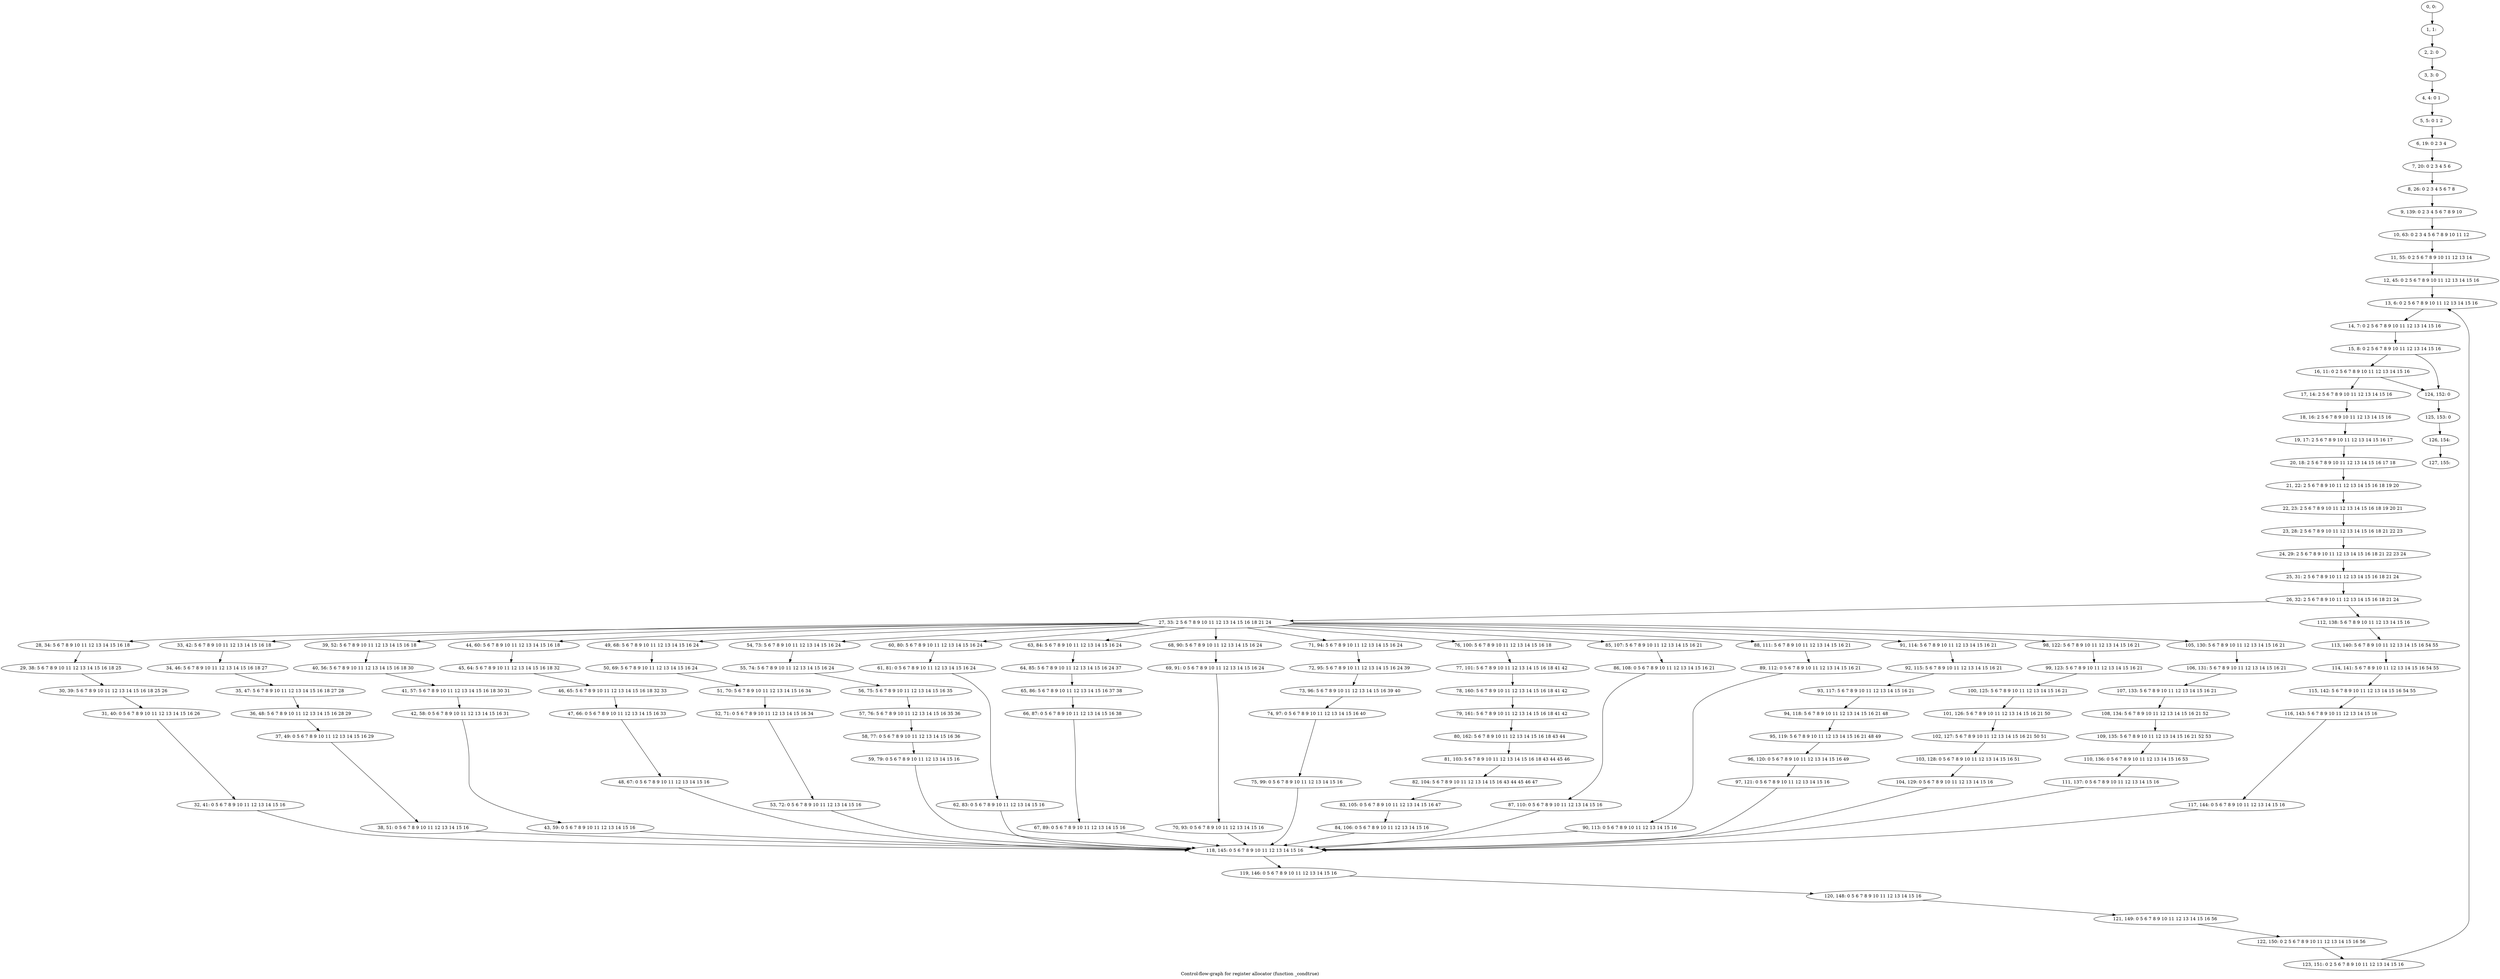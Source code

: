 digraph G {
graph [label="Control-flow-graph for register allocator (function _condtrue)"]
0[label="0, 0: "];
1[label="1, 1: "];
2[label="2, 2: 0 "];
3[label="3, 3: 0 "];
4[label="4, 4: 0 1 "];
5[label="5, 5: 0 1 2 "];
6[label="6, 19: 0 2 3 4 "];
7[label="7, 20: 0 2 3 4 5 6 "];
8[label="8, 26: 0 2 3 4 5 6 7 8 "];
9[label="9, 139: 0 2 3 4 5 6 7 8 9 10 "];
10[label="10, 63: 0 2 3 4 5 6 7 8 9 10 11 12 "];
11[label="11, 55: 0 2 5 6 7 8 9 10 11 12 13 14 "];
12[label="12, 45: 0 2 5 6 7 8 9 10 11 12 13 14 15 16 "];
13[label="13, 6: 0 2 5 6 7 8 9 10 11 12 13 14 15 16 "];
14[label="14, 7: 0 2 5 6 7 8 9 10 11 12 13 14 15 16 "];
15[label="15, 8: 0 2 5 6 7 8 9 10 11 12 13 14 15 16 "];
16[label="16, 11: 0 2 5 6 7 8 9 10 11 12 13 14 15 16 "];
17[label="17, 14: 2 5 6 7 8 9 10 11 12 13 14 15 16 "];
18[label="18, 16: 2 5 6 7 8 9 10 11 12 13 14 15 16 "];
19[label="19, 17: 2 5 6 7 8 9 10 11 12 13 14 15 16 17 "];
20[label="20, 18: 2 5 6 7 8 9 10 11 12 13 14 15 16 17 18 "];
21[label="21, 22: 2 5 6 7 8 9 10 11 12 13 14 15 16 18 19 20 "];
22[label="22, 23: 2 5 6 7 8 9 10 11 12 13 14 15 16 18 19 20 21 "];
23[label="23, 28: 2 5 6 7 8 9 10 11 12 13 14 15 16 18 21 22 23 "];
24[label="24, 29: 2 5 6 7 8 9 10 11 12 13 14 15 16 18 21 22 23 24 "];
25[label="25, 31: 2 5 6 7 8 9 10 11 12 13 14 15 16 18 21 24 "];
26[label="26, 32: 2 5 6 7 8 9 10 11 12 13 14 15 16 18 21 24 "];
27[label="27, 33: 2 5 6 7 8 9 10 11 12 13 14 15 16 18 21 24 "];
28[label="28, 34: 5 6 7 8 9 10 11 12 13 14 15 16 18 "];
29[label="29, 38: 5 6 7 8 9 10 11 12 13 14 15 16 18 25 "];
30[label="30, 39: 5 6 7 8 9 10 11 12 13 14 15 16 18 25 26 "];
31[label="31, 40: 0 5 6 7 8 9 10 11 12 13 14 15 16 26 "];
32[label="32, 41: 0 5 6 7 8 9 10 11 12 13 14 15 16 "];
33[label="33, 42: 5 6 7 8 9 10 11 12 13 14 15 16 18 "];
34[label="34, 46: 5 6 7 8 9 10 11 12 13 14 15 16 18 27 "];
35[label="35, 47: 5 6 7 8 9 10 11 12 13 14 15 16 18 27 28 "];
36[label="36, 48: 5 6 7 8 9 10 11 12 13 14 15 16 28 29 "];
37[label="37, 49: 0 5 6 7 8 9 10 11 12 13 14 15 16 29 "];
38[label="38, 51: 0 5 6 7 8 9 10 11 12 13 14 15 16 "];
39[label="39, 52: 5 6 7 8 9 10 11 12 13 14 15 16 18 "];
40[label="40, 56: 5 6 7 8 9 10 11 12 13 14 15 16 18 30 "];
41[label="41, 57: 5 6 7 8 9 10 11 12 13 14 15 16 18 30 31 "];
42[label="42, 58: 0 5 6 7 8 9 10 11 12 13 14 15 16 31 "];
43[label="43, 59: 0 5 6 7 8 9 10 11 12 13 14 15 16 "];
44[label="44, 60: 5 6 7 8 9 10 11 12 13 14 15 16 18 "];
45[label="45, 64: 5 6 7 8 9 10 11 12 13 14 15 16 18 32 "];
46[label="46, 65: 5 6 7 8 9 10 11 12 13 14 15 16 18 32 33 "];
47[label="47, 66: 0 5 6 7 8 9 10 11 12 13 14 15 16 33 "];
48[label="48, 67: 0 5 6 7 8 9 10 11 12 13 14 15 16 "];
49[label="49, 68: 5 6 7 8 9 10 11 12 13 14 15 16 24 "];
50[label="50, 69: 5 6 7 8 9 10 11 12 13 14 15 16 24 "];
51[label="51, 70: 5 6 7 8 9 10 11 12 13 14 15 16 34 "];
52[label="52, 71: 0 5 6 7 8 9 10 11 12 13 14 15 16 34 "];
53[label="53, 72: 0 5 6 7 8 9 10 11 12 13 14 15 16 "];
54[label="54, 73: 5 6 7 8 9 10 11 12 13 14 15 16 24 "];
55[label="55, 74: 5 6 7 8 9 10 11 12 13 14 15 16 24 "];
56[label="56, 75: 5 6 7 8 9 10 11 12 13 14 15 16 35 "];
57[label="57, 76: 5 6 7 8 9 10 11 12 13 14 15 16 35 36 "];
58[label="58, 77: 0 5 6 7 8 9 10 11 12 13 14 15 16 36 "];
59[label="59, 79: 0 5 6 7 8 9 10 11 12 13 14 15 16 "];
60[label="60, 80: 5 6 7 8 9 10 11 12 13 14 15 16 24 "];
61[label="61, 81: 0 5 6 7 8 9 10 11 12 13 14 15 16 24 "];
62[label="62, 83: 0 5 6 7 8 9 10 11 12 13 14 15 16 "];
63[label="63, 84: 5 6 7 8 9 10 11 12 13 14 15 16 24 "];
64[label="64, 85: 5 6 7 8 9 10 11 12 13 14 15 16 24 37 "];
65[label="65, 86: 5 6 7 8 9 10 11 12 13 14 15 16 37 38 "];
66[label="66, 87: 0 5 6 7 8 9 10 11 12 13 14 15 16 38 "];
67[label="67, 89: 0 5 6 7 8 9 10 11 12 13 14 15 16 "];
68[label="68, 90: 5 6 7 8 9 10 11 12 13 14 15 16 24 "];
69[label="69, 91: 0 5 6 7 8 9 10 11 12 13 14 15 16 24 "];
70[label="70, 93: 0 5 6 7 8 9 10 11 12 13 14 15 16 "];
71[label="71, 94: 5 6 7 8 9 10 11 12 13 14 15 16 24 "];
72[label="72, 95: 5 6 7 8 9 10 11 12 13 14 15 16 24 39 "];
73[label="73, 96: 5 6 7 8 9 10 11 12 13 14 15 16 39 40 "];
74[label="74, 97: 0 5 6 7 8 9 10 11 12 13 14 15 16 40 "];
75[label="75, 99: 0 5 6 7 8 9 10 11 12 13 14 15 16 "];
76[label="76, 100: 5 6 7 8 9 10 11 12 13 14 15 16 18 "];
77[label="77, 101: 5 6 7 8 9 10 11 12 13 14 15 16 18 41 42 "];
78[label="78, 160: 5 6 7 8 9 10 11 12 13 14 15 16 18 41 42 "];
79[label="79, 161: 5 6 7 8 9 10 11 12 13 14 15 16 18 41 42 "];
80[label="80, 162: 5 6 7 8 9 10 11 12 13 14 15 16 18 43 44 "];
81[label="81, 103: 5 6 7 8 9 10 11 12 13 14 15 16 18 43 44 45 46 "];
82[label="82, 104: 5 6 7 8 9 10 11 12 13 14 15 16 43 44 45 46 47 "];
83[label="83, 105: 0 5 6 7 8 9 10 11 12 13 14 15 16 47 "];
84[label="84, 106: 0 5 6 7 8 9 10 11 12 13 14 15 16 "];
85[label="85, 107: 5 6 7 8 9 10 11 12 13 14 15 16 21 "];
86[label="86, 108: 0 5 6 7 8 9 10 11 12 13 14 15 16 21 "];
87[label="87, 110: 0 5 6 7 8 9 10 11 12 13 14 15 16 "];
88[label="88, 111: 5 6 7 8 9 10 11 12 13 14 15 16 21 "];
89[label="89, 112: 0 5 6 7 8 9 10 11 12 13 14 15 16 21 "];
90[label="90, 113: 0 5 6 7 8 9 10 11 12 13 14 15 16 "];
91[label="91, 114: 5 6 7 8 9 10 11 12 13 14 15 16 21 "];
92[label="92, 115: 5 6 7 8 9 10 11 12 13 14 15 16 21 "];
93[label="93, 117: 5 6 7 8 9 10 11 12 13 14 15 16 21 "];
94[label="94, 118: 5 6 7 8 9 10 11 12 13 14 15 16 21 48 "];
95[label="95, 119: 5 6 7 8 9 10 11 12 13 14 15 16 21 48 49 "];
96[label="96, 120: 0 5 6 7 8 9 10 11 12 13 14 15 16 49 "];
97[label="97, 121: 0 5 6 7 8 9 10 11 12 13 14 15 16 "];
98[label="98, 122: 5 6 7 8 9 10 11 12 13 14 15 16 21 "];
99[label="99, 123: 5 6 7 8 9 10 11 12 13 14 15 16 21 "];
100[label="100, 125: 5 6 7 8 9 10 11 12 13 14 15 16 21 "];
101[label="101, 126: 5 6 7 8 9 10 11 12 13 14 15 16 21 50 "];
102[label="102, 127: 5 6 7 8 9 10 11 12 13 14 15 16 21 50 51 "];
103[label="103, 128: 0 5 6 7 8 9 10 11 12 13 14 15 16 51 "];
104[label="104, 129: 0 5 6 7 8 9 10 11 12 13 14 15 16 "];
105[label="105, 130: 5 6 7 8 9 10 11 12 13 14 15 16 21 "];
106[label="106, 131: 5 6 7 8 9 10 11 12 13 14 15 16 21 "];
107[label="107, 133: 5 6 7 8 9 10 11 12 13 14 15 16 21 "];
108[label="108, 134: 5 6 7 8 9 10 11 12 13 14 15 16 21 52 "];
109[label="109, 135: 5 6 7 8 9 10 11 12 13 14 15 16 21 52 53 "];
110[label="110, 136: 0 5 6 7 8 9 10 11 12 13 14 15 16 53 "];
111[label="111, 137: 0 5 6 7 8 9 10 11 12 13 14 15 16 "];
112[label="112, 138: 5 6 7 8 9 10 11 12 13 14 15 16 "];
113[label="113, 140: 5 6 7 8 9 10 11 12 13 14 15 16 54 55 "];
114[label="114, 141: 5 6 7 8 9 10 11 12 13 14 15 16 54 55 "];
115[label="115, 142: 5 6 7 8 9 10 11 12 13 14 15 16 54 55 "];
116[label="116, 143: 5 6 7 8 9 10 11 12 13 14 15 16 "];
117[label="117, 144: 0 5 6 7 8 9 10 11 12 13 14 15 16 "];
118[label="118, 145: 0 5 6 7 8 9 10 11 12 13 14 15 16 "];
119[label="119, 146: 0 5 6 7 8 9 10 11 12 13 14 15 16 "];
120[label="120, 148: 0 5 6 7 8 9 10 11 12 13 14 15 16 "];
121[label="121, 149: 0 5 6 7 8 9 10 11 12 13 14 15 16 56 "];
122[label="122, 150: 0 2 5 6 7 8 9 10 11 12 13 14 15 16 56 "];
123[label="123, 151: 0 2 5 6 7 8 9 10 11 12 13 14 15 16 "];
124[label="124, 152: 0 "];
125[label="125, 153: 0 "];
126[label="126, 154: "];
127[label="127, 155: "];
0->1 ;
1->2 ;
2->3 ;
3->4 ;
4->5 ;
5->6 ;
6->7 ;
7->8 ;
8->9 ;
9->10 ;
10->11 ;
11->12 ;
12->13 ;
13->14 ;
14->15 ;
15->16 ;
15->124 ;
16->17 ;
16->124 ;
17->18 ;
18->19 ;
19->20 ;
20->21 ;
21->22 ;
22->23 ;
23->24 ;
24->25 ;
25->26 ;
26->27 ;
26->112 ;
27->28 ;
27->33 ;
27->39 ;
27->44 ;
27->49 ;
27->54 ;
27->60 ;
27->63 ;
27->68 ;
27->71 ;
27->76 ;
27->85 ;
27->88 ;
27->91 ;
27->98 ;
27->105 ;
28->29 ;
29->30 ;
30->31 ;
31->32 ;
32->118 ;
33->34 ;
34->35 ;
35->36 ;
36->37 ;
37->38 ;
38->118 ;
39->40 ;
40->41 ;
41->42 ;
42->43 ;
43->118 ;
44->45 ;
45->46 ;
46->47 ;
47->48 ;
48->118 ;
49->50 ;
50->51 ;
51->52 ;
52->53 ;
53->118 ;
54->55 ;
55->56 ;
56->57 ;
57->58 ;
58->59 ;
59->118 ;
60->61 ;
61->62 ;
62->118 ;
63->64 ;
64->65 ;
65->66 ;
66->67 ;
67->118 ;
68->69 ;
69->70 ;
70->118 ;
71->72 ;
72->73 ;
73->74 ;
74->75 ;
75->118 ;
76->77 ;
77->78 ;
78->79 ;
79->80 ;
80->81 ;
81->82 ;
82->83 ;
83->84 ;
84->118 ;
85->86 ;
86->87 ;
87->118 ;
88->89 ;
89->90 ;
90->118 ;
91->92 ;
92->93 ;
93->94 ;
94->95 ;
95->96 ;
96->97 ;
97->118 ;
98->99 ;
99->100 ;
100->101 ;
101->102 ;
102->103 ;
103->104 ;
104->118 ;
105->106 ;
106->107 ;
107->108 ;
108->109 ;
109->110 ;
110->111 ;
111->118 ;
112->113 ;
113->114 ;
114->115 ;
115->116 ;
116->117 ;
117->118 ;
118->119 ;
119->120 ;
120->121 ;
121->122 ;
122->123 ;
123->13 ;
124->125 ;
125->126 ;
126->127 ;
}
